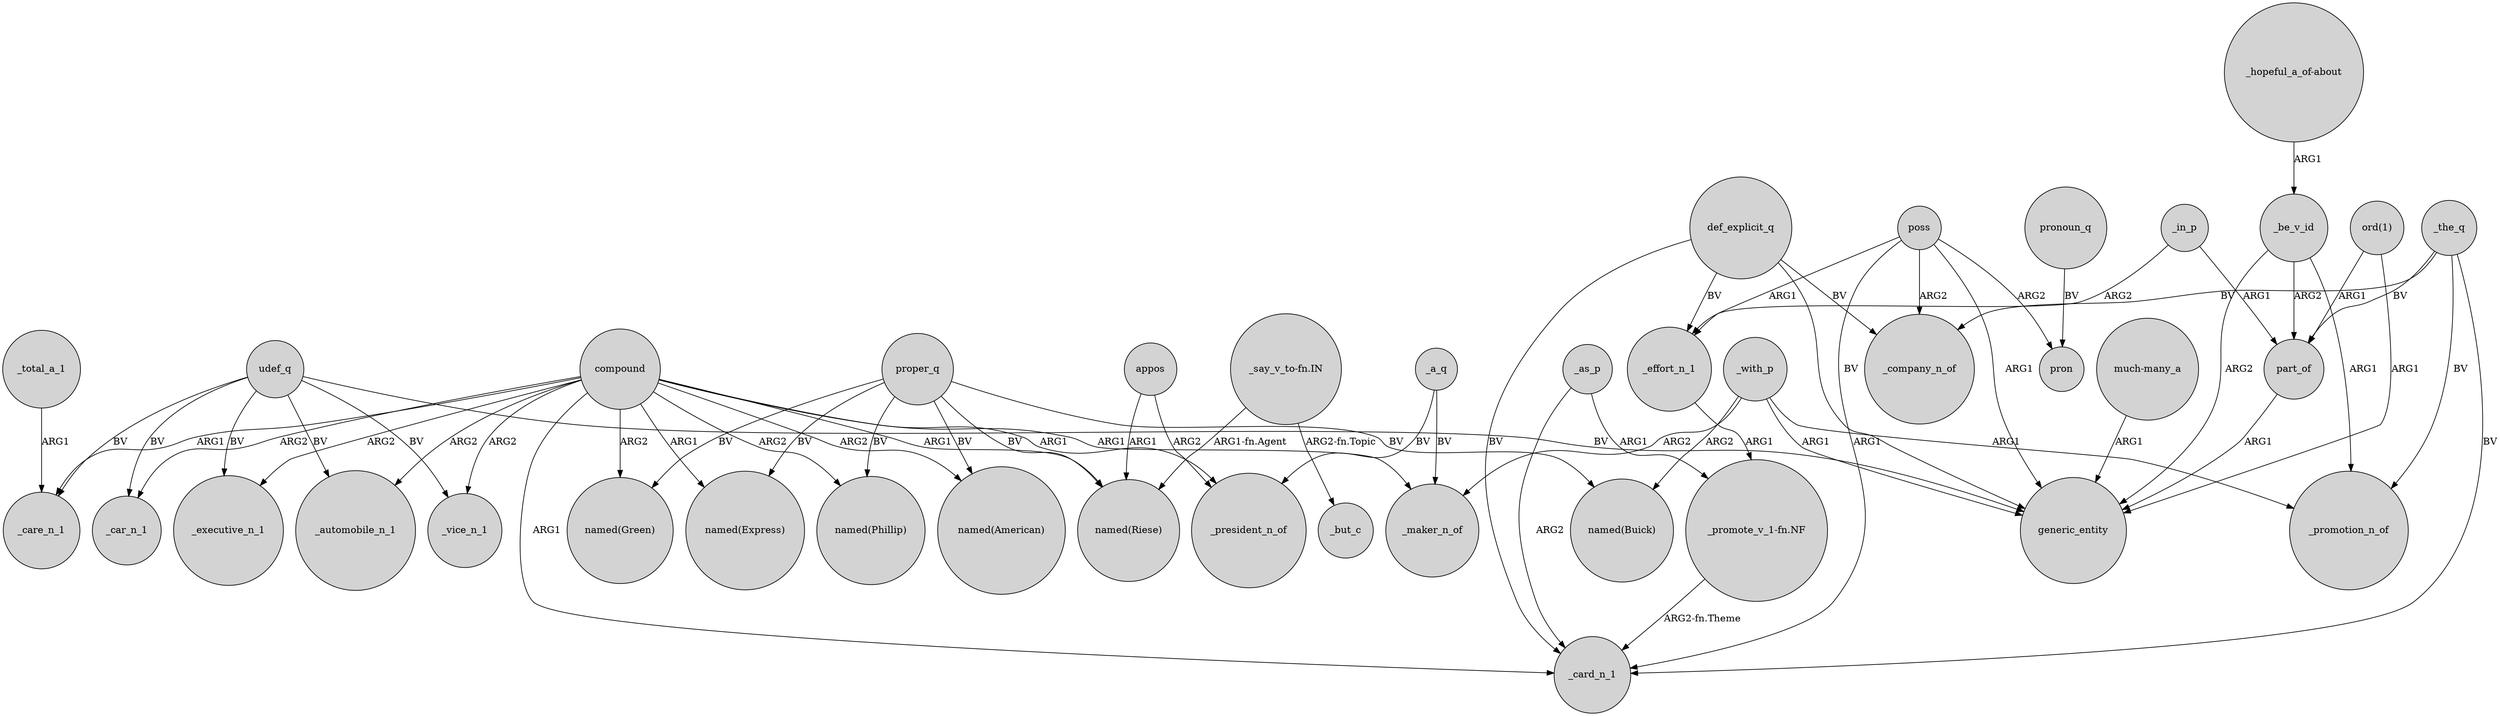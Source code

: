 digraph {
	node [shape=circle style=filled]
	"ord(1)" -> generic_entity [label=ARG1]
	compound -> _vice_n_1 [label=ARG2]
	poss -> generic_entity [label=ARG1]
	udef_q -> generic_entity [label=BV]
	poss -> _card_n_1 [label=ARG1]
	poss -> pron [label=ARG2]
	compound -> "named(Green)" [label=ARG2]
	udef_q -> _executive_n_1 [label=BV]
	proper_q -> "named(American)" [label=BV]
	_be_v_id -> _promotion_n_of [label=ARG1]
	_in_p -> _effort_n_1 [label=ARG2]
	"much-many_a" -> generic_entity [label=ARG1]
	proper_q -> "named(Express)" [label=BV]
	udef_q -> _automobile_n_1 [label=BV]
	_with_p -> generic_entity [label=ARG1]
	appos -> "named(Riese)" [label=ARG1]
	_with_p -> "named(Buick)" [label=ARG2]
	"_promote_v_1-fn.NF" -> _card_n_1 [label="ARG2-fn.Theme"]
	udef_q -> _care_n_1 [label=BV]
	def_explicit_q -> generic_entity [label=BV]
	"_say_v_to-fn.IN" -> "named(Riese)" [label="ARG1-fn.Agent"]
	compound -> "named(Riese)" [label=ARG1]
	compound -> "named(Express)" [label=ARG1]
	compound -> _maker_n_of [label=ARG1]
	def_explicit_q -> _card_n_1 [label=BV]
	udef_q -> _vice_n_1 [label=BV]
	compound -> "named(American)" [label=ARG2]
	_the_q -> _card_n_1 [label=BV]
	_the_q -> _company_n_of [label=BV]
	_be_v_id -> generic_entity [label=ARG2]
	"_say_v_to-fn.IN" -> _but_c [label="ARG2-fn.Topic"]
	part_of -> generic_entity [label=ARG1]
	proper_q -> "named(Buick)" [label=BV]
	def_explicit_q -> _company_n_of [label=BV]
	appos -> _president_n_of [label=ARG2]
	pronoun_q -> pron [label=BV]
	_effort_n_1 -> "_promote_v_1-fn.NF" [label=ARG1]
	compound -> _card_n_1 [label=ARG1]
	compound -> _president_n_of [label=ARG1]
	_with_p -> _promotion_n_of [label=ARG1]
	proper_q -> "named(Phillip)" [label=BV]
	compound -> _automobile_n_1 [label=ARG2]
	_a_q -> _maker_n_of [label=BV]
	_with_p -> _maker_n_of [label=ARG2]
	_the_q -> part_of [label=BV]
	_in_p -> part_of [label=ARG1]
	proper_q -> "named(Green)" [label=BV]
	_a_q -> _president_n_of [label=BV]
	def_explicit_q -> _effort_n_1 [label=BV]
	"_hopeful_a_of-about" -> _be_v_id [label=ARG1]
	poss -> _effort_n_1 [label=ARG1]
	_as_p -> "_promote_v_1-fn.NF" [label=ARG1]
	udef_q -> _car_n_1 [label=BV]
	_total_a_1 -> _care_n_1 [label=ARG1]
	poss -> _company_n_of [label=ARG2]
	compound -> _care_n_1 [label=ARG1]
	proper_q -> "named(Riese)" [label=BV]
	compound -> _executive_n_1 [label=ARG2]
	_be_v_id -> part_of [label=ARG2]
	_as_p -> _card_n_1 [label=ARG2]
	compound -> _car_n_1 [label=ARG2]
	"ord(1)" -> part_of [label=ARG1]
	compound -> "named(Phillip)" [label=ARG2]
	_the_q -> _promotion_n_of [label=BV]
}
